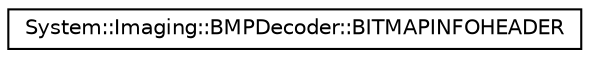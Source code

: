 digraph G
{
  edge [fontname="Helvetica",fontsize="10",labelfontname="Helvetica",labelfontsize="10"];
  node [fontname="Helvetica",fontsize="10",shape=record];
  rankdir="LR";
  Node1 [label="System::Imaging::BMPDecoder::BITMAPINFOHEADER",height=0.2,width=0.4,color="black", fillcolor="white", style="filled",URL="$struct_system_1_1_imaging_1_1_b_m_p_decoder_1_1_b_i_t_m_a_p_i_n_f_o_h_e_a_d_e_r.html"];
}
